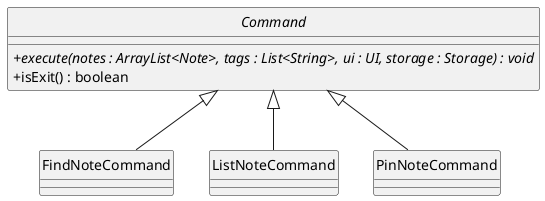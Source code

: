 @startuml NoteOrganisationCommands
skinparam classAttributeIconSize 0
hide circle
abstract class Command {
    + {abstract} execute(notes : ArrayList<Note>, tags : List<String>, ui : UI, storage : Storage) : void
    + isExit() : boolean
}

class FindNoteCommand
class ListNoteCommand
class PinNoteCommand

' Inheritance
FindNoteCommand -up-|> Command
PinNoteCommand -up-|> Command
ListNoteCommand -up-|> Command
@enduml